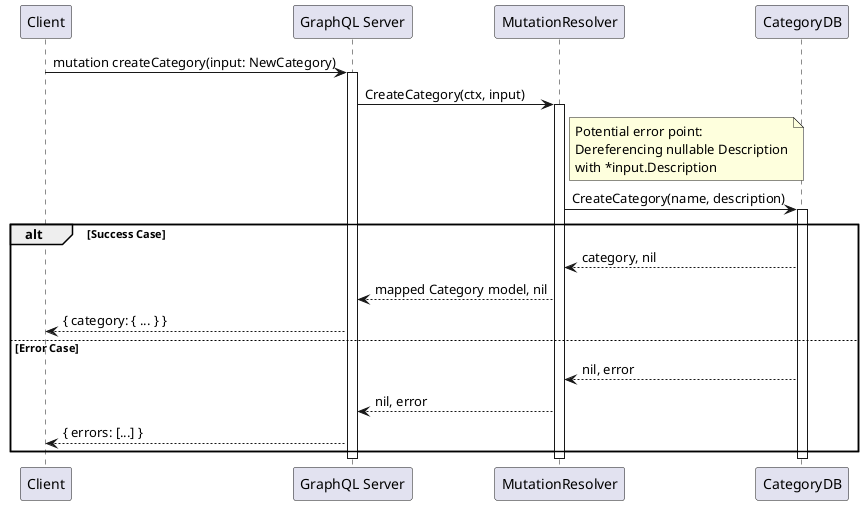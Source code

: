 @startuml dataflow_category
participant "Client" as client
participant "GraphQL Server" as gql
participant "MutationResolver" as resolver
participant "CategoryDB" as db

client -> gql: mutation createCategory(input: NewCategory)
activate gql

gql -> resolver: CreateCategory(ctx, input)
activate resolver

note right of resolver
    Potential error point:
    Dereferencing nullable Description
    with *input.Description
end note

resolver -> db: CreateCategory(name, description)
activate db

alt Success Case
    db --> resolver: category, nil
    resolver --> gql: mapped Category model, nil
    gql --> client: { category: { ... } }
else Error Case
    db --> resolver: nil, error
    resolver --> gql: nil, error
    gql --> client: { errors: [...] }
end

deactivate db
deactivate resolver
deactivate gql

@endum